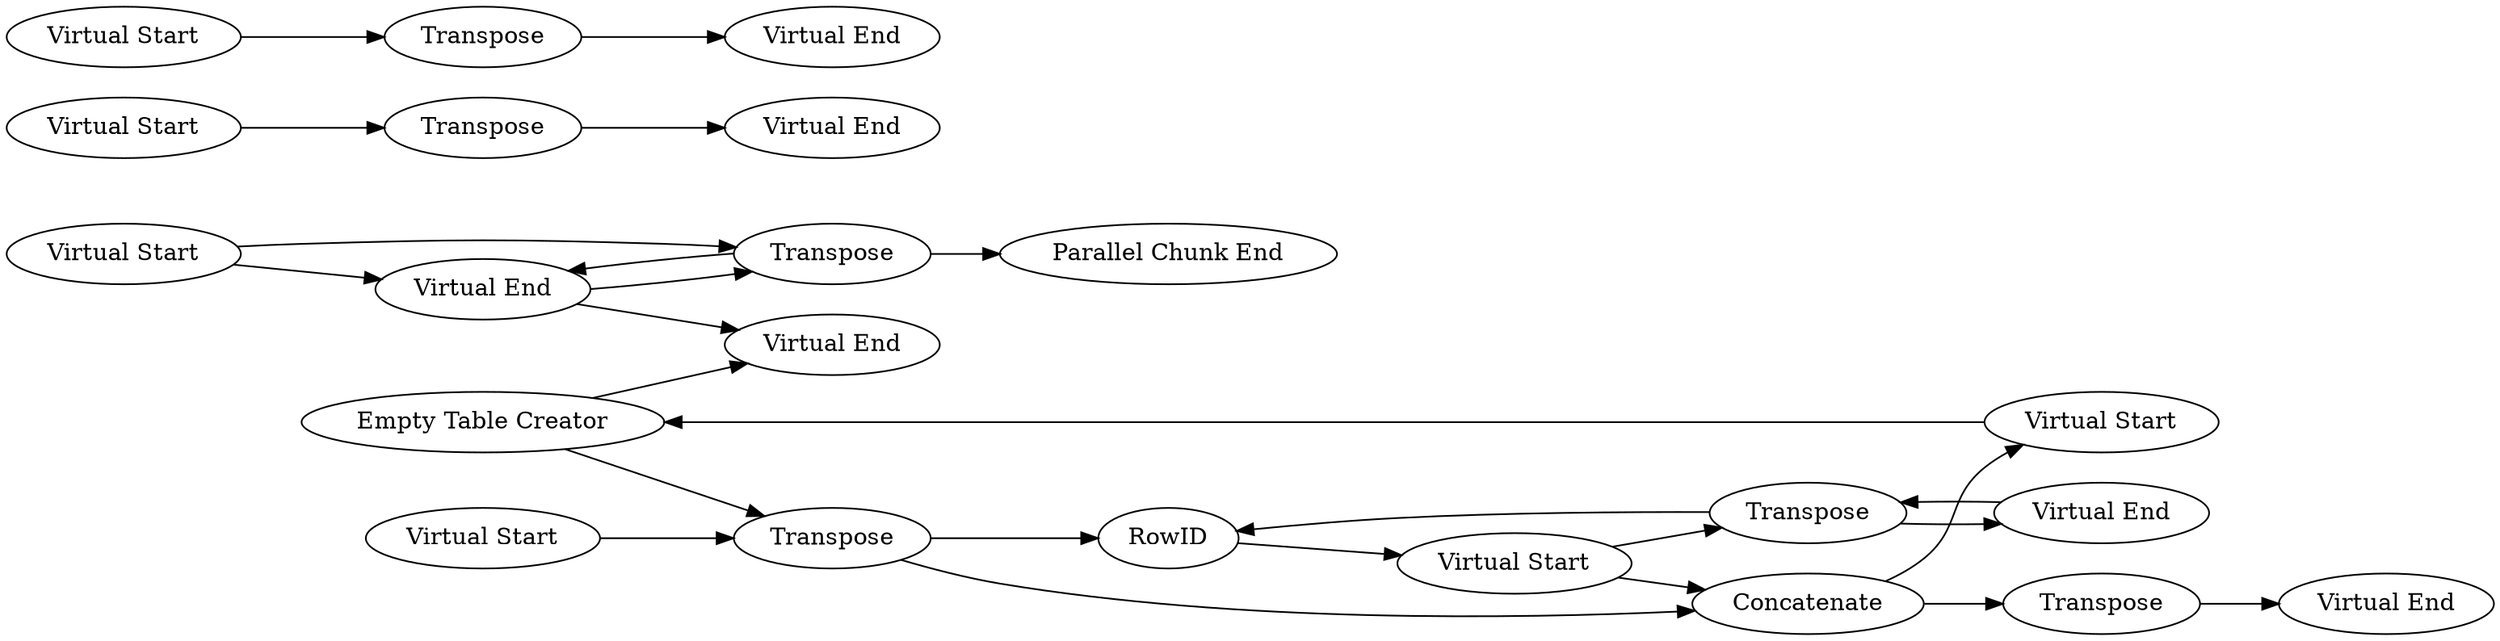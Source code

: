 digraph {
	1 [label="Random Numbers Generator"]
	2 [label="Parallel Chunk Start"]
	3 [label="Parallel Chunk End"]
	5 [label=Transpose]
	6 [label=Transpose]
	7 [label="Random Numbers Generator"]
	8 [label="Parallel Chunk Start"]
	9 [label="Parallel Chunk End"]
	1 [label="Virtual Start"]
	2 [label="Virtual End"]
	5 [label=Transpose]
	6 [label="Virtual Start"]
	7 [label="Virtual End"]
	8 [label=Transpose]
	9 [label="Virtual Start"]
	10 [label="Virtual End"]
	11 [label=Transpose]
	12 [label="Virtual Start"]
	13 [label="Virtual End"]
	14 [label=Transpose]
	15 [label="Virtual Start"]
	16 [label="Virtual End"]
	17 [label=Transpose]
	18 [label="Virtual Start"]
	19 [label="Virtual End"]
	20 [label=Transpose]
	21 [label="Virtual Start"]
	22 [label="Virtual End"]
	23 [label=Transpose]
	11 [label="Empty Table Creator"]
	13 [label=RowID]
	14 [label=Transpose]
	15 [label=Concatenate]
	1 -> 5
	5 -> 2
	6 -> 8
	8 -> 7
	9 -> 11
	11 -> 10
	12 -> 14
	14 -> 13
	15 -> 17
	17 -> 16
	18 -> 20
	20 -> 19
	21 -> 23
	23 -> 22
	1 -> 2
	2 -> 5
	2 -> 10
	5 -> 3
	6 -> 15
	7 -> 8
	8 -> 13
	11 -> 14
	13 -> 6
	14 -> 15
	15 -> 9
	rankdir=LR
}
